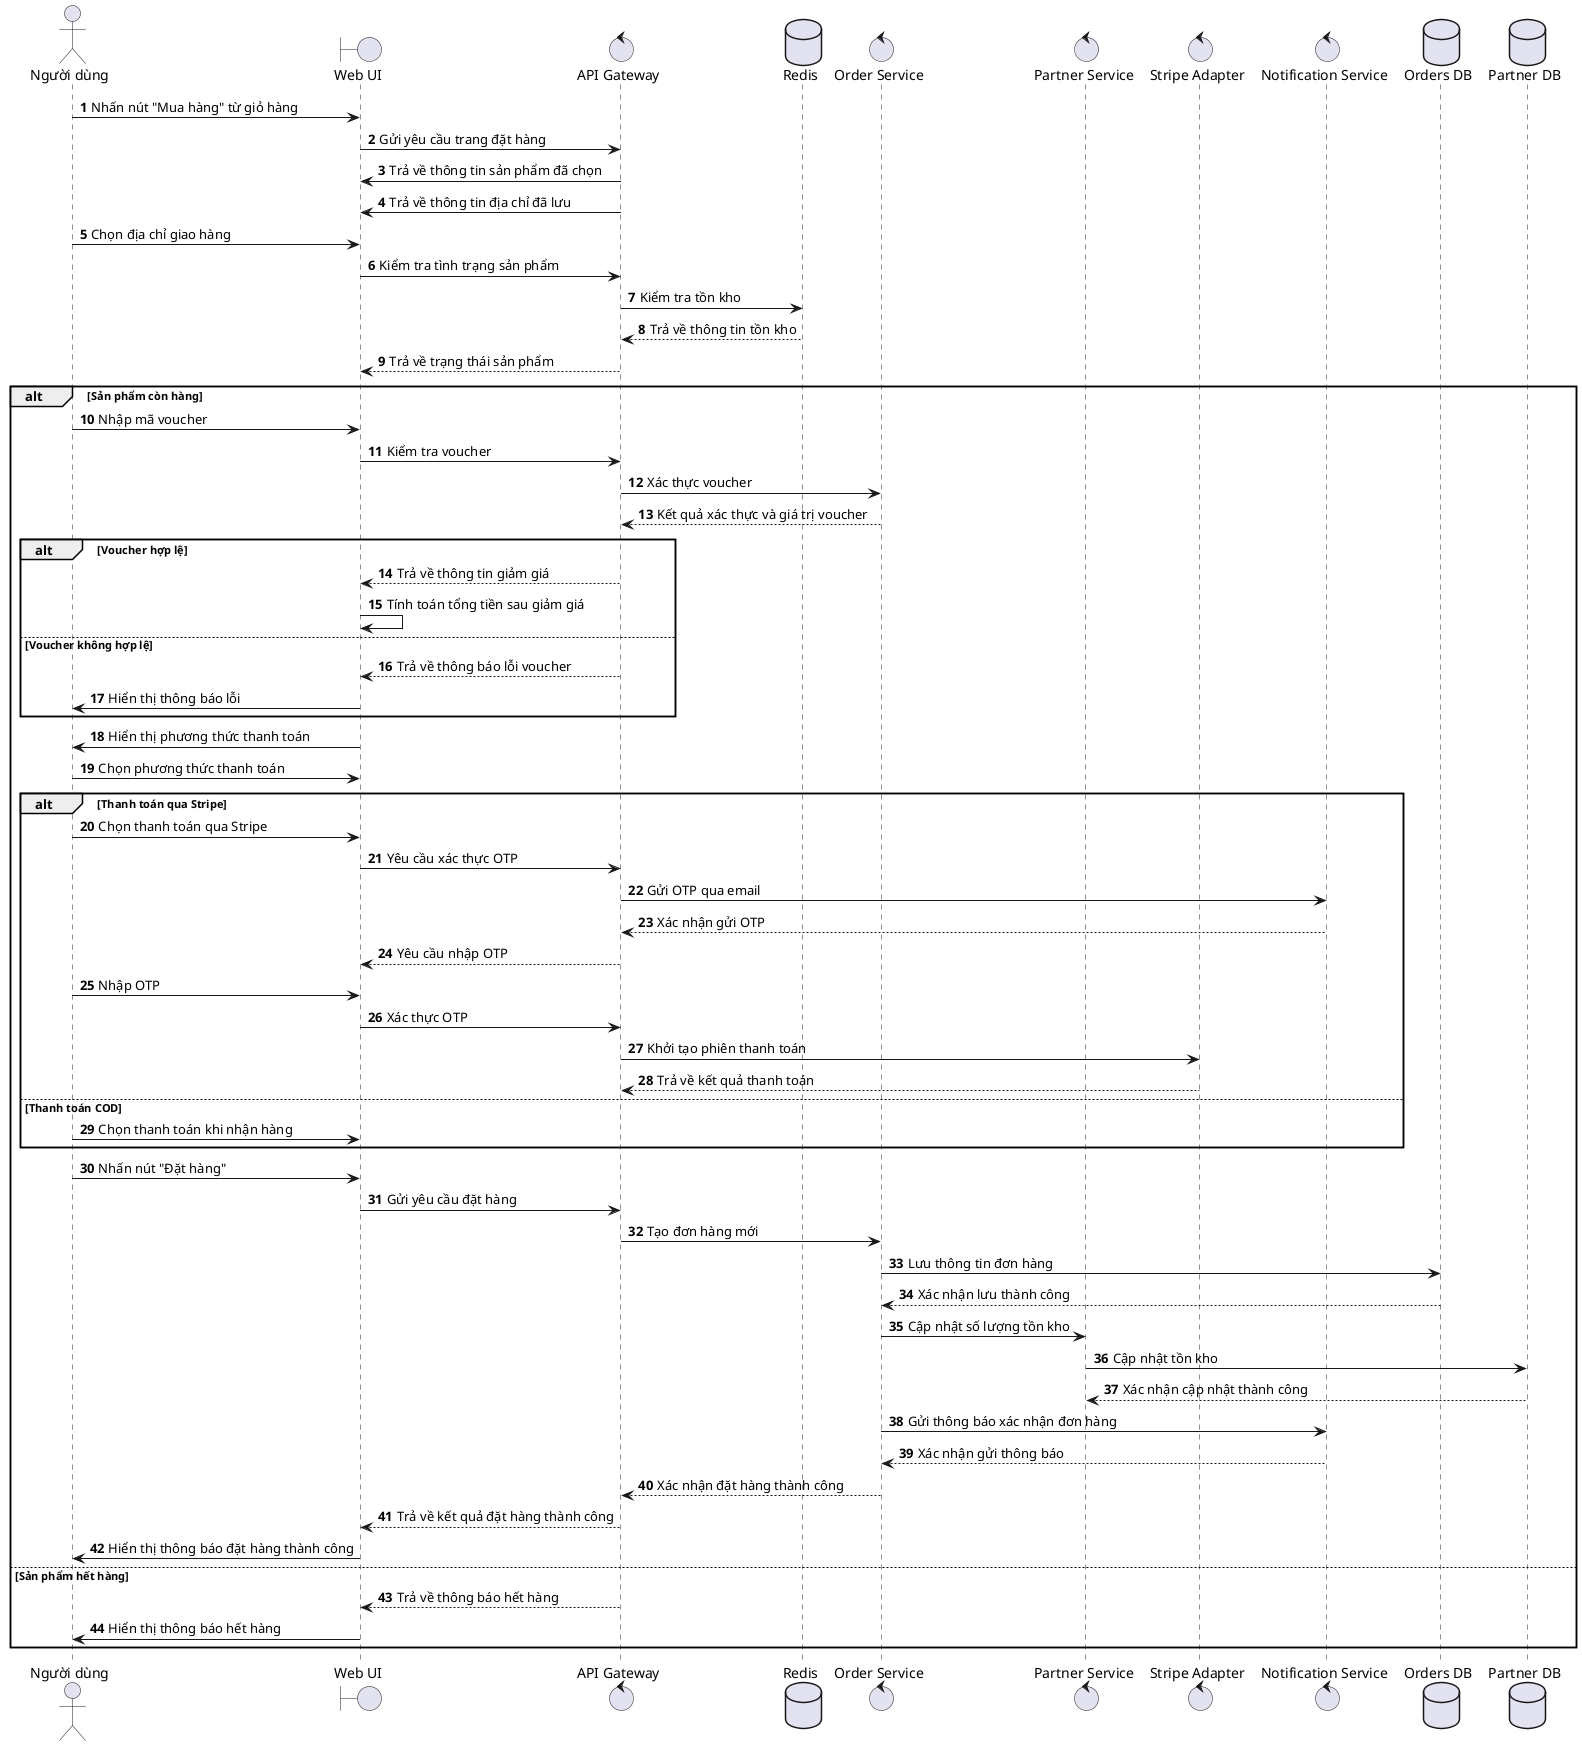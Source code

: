@startuml Đặt Hàng

actor "Người dùng" as User
boundary "Web UI" as FE
control "API Gateway" as APIGateway
database "Redis" as Redis
control "Order Service" as OrderService
control "Partner Service" as PartnerService
control "Stripe Adapter" as StripeAdapter
control "Notification Service" as NotificationService
database "Orders DB" as OrdersDB
database "Partner DB" as PartnerDB

autonumber
User -> FE: Nhấn nút "Mua hàng" từ giỏ hàng
FE -> APIGateway: Gửi yêu cầu trang đặt hàng
APIGateway -> FE: Trả về thông tin sản phẩm đã chọn

APIGateway -> FE: Trả về thông tin địa chỉ đã lưu
User -> FE: Chọn địa chỉ giao hàng

FE -> APIGateway: Kiểm tra tình trạng sản phẩm
APIGateway -> Redis: Kiểm tra tồn kho
Redis --> APIGateway: Trả về thông tin tồn kho
APIGateway --> FE: Trả về trạng thái sản phẩm

alt Sản phẩm còn hàng
    User -> FE: Nhập mã voucher
    FE -> APIGateway: Kiểm tra voucher
    APIGateway -> OrderService: Xác thực voucher
    OrderService --> APIGateway: Kết quả xác thực và giá trị voucher

    alt Voucher hợp lệ
        APIGateway --> FE: Trả về thông tin giảm giá
        FE -> FE: Tính toán tổng tiền sau giảm giá
    else Voucher không hợp lệ
        APIGateway --> FE: Trả về thông báo lỗi voucher
        FE -> User: Hiển thị thông báo lỗi
    end

    FE -> User: Hiển thị phương thức thanh toán
    User -> FE: Chọn phương thức thanh toán

    alt Thanh toán qua Stripe
        User -> FE: Chọn thanh toán qua Stripe
        FE -> APIGateway: Yêu cầu xác thực OTP
        APIGateway -> NotificationService: Gửi OTP qua email
        NotificationService --> APIGateway: Xác nhận gửi OTP
        APIGateway --> FE: Yêu cầu nhập OTP
        User -> FE: Nhập OTP
        FE -> APIGateway: Xác thực OTP
        APIGateway -> StripeAdapter: Khởi tạo phiên thanh toán
        StripeAdapter --> APIGateway: Trả về kết quả thanh toán
    else Thanh toán COD
        User -> FE: Chọn thanh toán khi nhận hàng
    end

    User -> FE: Nhấn nút "Đặt hàng"
    FE -> APIGateway: Gửi yêu cầu đặt hàng
    APIGateway -> OrderService: Tạo đơn hàng mới
    OrderService -> OrdersDB: Lưu thông tin đơn hàng
    OrdersDB --> OrderService: Xác nhận lưu thành công
    OrderService -> PartnerService: Cập nhật số lượng tồn kho
    PartnerService -> PartnerDB: Cập nhật tồn kho
    PartnerDB --> PartnerService: Xác nhận cập nhật thành công
    OrderService -> NotificationService: Gửi thông báo xác nhận đơn hàng
    NotificationService --> OrderService: Xác nhận gửi thông báo
    OrderService --> APIGateway: Xác nhận đặt hàng thành công
    APIGateway --> FE: Trả về kết quả đặt hàng thành công
    FE -> User: Hiển thị thông báo đặt hàng thành công
else Sản phẩm hết hàng
    APIGateway --> FE: Trả về thông báo hết hàng
    FE -> User: Hiển thị thông báo hết hàng
end

@enduml